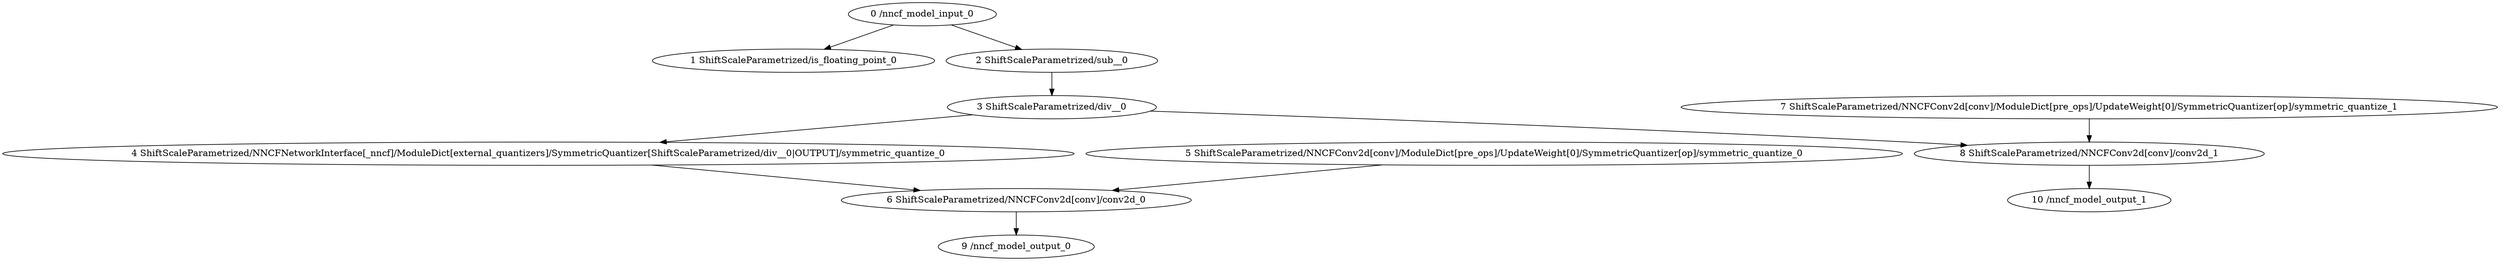 strict digraph  {
"0 /nncf_model_input_0" [id=0, type=nncf_model_input];
"1 ShiftScaleParametrized/is_floating_point_0" [id=1, type=is_floating_point];
"2 ShiftScaleParametrized/sub__0" [id=2, type=sub_];
"3 ShiftScaleParametrized/div__0" [id=3, type=div_];
"4 ShiftScaleParametrized/NNCFNetworkInterface[_nncf]/ModuleDict[external_quantizers]/SymmetricQuantizer[ShiftScaleParametrized/div__0|OUTPUT]/symmetric_quantize_0" [id=4, type=symmetric_quantize];
"5 ShiftScaleParametrized/NNCFConv2d[conv]/ModuleDict[pre_ops]/UpdateWeight[0]/SymmetricQuantizer[op]/symmetric_quantize_0" [id=5, type=symmetric_quantize];
"6 ShiftScaleParametrized/NNCFConv2d[conv]/conv2d_0" [id=6, type=conv2d];
"7 ShiftScaleParametrized/NNCFConv2d[conv]/ModuleDict[pre_ops]/UpdateWeight[0]/SymmetricQuantizer[op]/symmetric_quantize_1" [id=7, type=symmetric_quantize];
"8 ShiftScaleParametrized/NNCFConv2d[conv]/conv2d_1" [id=8, type=conv2d];
"9 /nncf_model_output_0" [id=9, type=nncf_model_output];
"10 /nncf_model_output_1" [id=10, type=nncf_model_output];
"0 /nncf_model_input_0" -> "1 ShiftScaleParametrized/is_floating_point_0";
"0 /nncf_model_input_0" -> "2 ShiftScaleParametrized/sub__0";
"2 ShiftScaleParametrized/sub__0" -> "3 ShiftScaleParametrized/div__0";
"3 ShiftScaleParametrized/div__0" -> "4 ShiftScaleParametrized/NNCFNetworkInterface[_nncf]/ModuleDict[external_quantizers]/SymmetricQuantizer[ShiftScaleParametrized/div__0|OUTPUT]/symmetric_quantize_0";
"3 ShiftScaleParametrized/div__0" -> "8 ShiftScaleParametrized/NNCFConv2d[conv]/conv2d_1";
"4 ShiftScaleParametrized/NNCFNetworkInterface[_nncf]/ModuleDict[external_quantizers]/SymmetricQuantizer[ShiftScaleParametrized/div__0|OUTPUT]/symmetric_quantize_0" -> "6 ShiftScaleParametrized/NNCFConv2d[conv]/conv2d_0";
"5 ShiftScaleParametrized/NNCFConv2d[conv]/ModuleDict[pre_ops]/UpdateWeight[0]/SymmetricQuantizer[op]/symmetric_quantize_0" -> "6 ShiftScaleParametrized/NNCFConv2d[conv]/conv2d_0";
"6 ShiftScaleParametrized/NNCFConv2d[conv]/conv2d_0" -> "9 /nncf_model_output_0";
"7 ShiftScaleParametrized/NNCFConv2d[conv]/ModuleDict[pre_ops]/UpdateWeight[0]/SymmetricQuantizer[op]/symmetric_quantize_1" -> "8 ShiftScaleParametrized/NNCFConv2d[conv]/conv2d_1";
"8 ShiftScaleParametrized/NNCFConv2d[conv]/conv2d_1" -> "10 /nncf_model_output_1";
}
